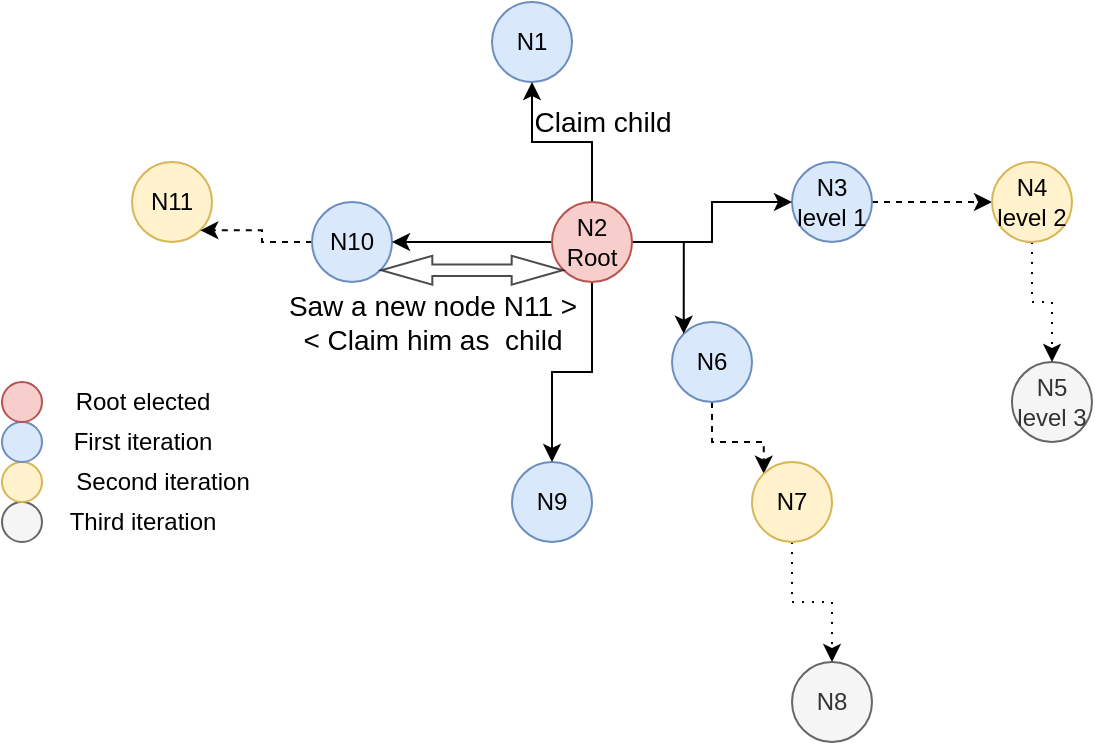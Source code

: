 <mxfile version="16.1.2" type="device"><diagram id="ZI_gQVebvuLND3NdOJyb" name="Page-1"><mxGraphModel dx="932" dy="606" grid="1" gridSize="10" guides="1" tooltips="1" connect="1" arrows="1" fold="1" page="1" pageScale="1" pageWidth="850" pageHeight="1100" math="0" shadow="0"><root><mxCell id="0"/><mxCell id="1" parent="0"/><mxCell id="pU3NN8mL_hv_iBalT4_g-25" style="edgeStyle=orthogonalEdgeStyle;rounded=0;orthogonalLoop=1;jettySize=auto;html=1;entryX=0;entryY=0;entryDx=0;entryDy=0;dashed=1;" parent="1" source="pU3NN8mL_hv_iBalT4_g-1" target="pU3NN8mL_hv_iBalT4_g-5" edge="1"><mxGeometry relative="1" as="geometry"/></mxCell><mxCell id="pU3NN8mL_hv_iBalT4_g-1" value="N6" style="ellipse;whiteSpace=wrap;html=1;aspect=fixed;fillColor=#dae8fc;strokeColor=#6c8ebf;" parent="1" vertex="1"><mxGeometry x="450" y="300" width="40" height="40" as="geometry"/></mxCell><mxCell id="pU3NN8mL_hv_iBalT4_g-2" value="N11" style="ellipse;whiteSpace=wrap;html=1;aspect=fixed;fillColor=#fff2cc;strokeColor=#d6b656;" parent="1" vertex="1"><mxGeometry x="180" y="220" width="40" height="40" as="geometry"/></mxCell><mxCell id="pU3NN8mL_hv_iBalT4_g-3" value="N8" style="ellipse;whiteSpace=wrap;html=1;aspect=fixed;fillColor=#f5f5f5;fontColor=#333333;strokeColor=#666666;" parent="1" vertex="1"><mxGeometry x="510" y="470" width="40" height="40" as="geometry"/></mxCell><mxCell id="pU3NN8mL_hv_iBalT4_g-4" value="N9" style="ellipse;whiteSpace=wrap;html=1;aspect=fixed;fillColor=#dae8fc;strokeColor=#6c8ebf;" parent="1" vertex="1"><mxGeometry x="370" y="370" width="40" height="40" as="geometry"/></mxCell><mxCell id="pU3NN8mL_hv_iBalT4_g-26" style="edgeStyle=orthogonalEdgeStyle;rounded=0;orthogonalLoop=1;jettySize=auto;html=1;dashed=1;dashPattern=1 4;" parent="1" source="pU3NN8mL_hv_iBalT4_g-5" target="pU3NN8mL_hv_iBalT4_g-3" edge="1"><mxGeometry relative="1" as="geometry"/></mxCell><mxCell id="pU3NN8mL_hv_iBalT4_g-5" value="N7" style="ellipse;whiteSpace=wrap;html=1;aspect=fixed;fillColor=#fff2cc;strokeColor=#d6b656;" parent="1" vertex="1"><mxGeometry x="490" y="370" width="40" height="40" as="geometry"/></mxCell><mxCell id="pU3NN8mL_hv_iBalT4_g-6" value="N1" style="ellipse;whiteSpace=wrap;html=1;aspect=fixed;fillColor=#dae8fc;strokeColor=#6c8ebf;" parent="1" vertex="1"><mxGeometry x="360" y="140" width="40" height="40" as="geometry"/></mxCell><mxCell id="pU3NN8mL_hv_iBalT4_g-24" style="edgeStyle=orthogonalEdgeStyle;rounded=0;orthogonalLoop=1;jettySize=auto;html=1;dashed=1;" parent="1" source="pU3NN8mL_hv_iBalT4_g-7" target="pU3NN8mL_hv_iBalT4_g-10" edge="1"><mxGeometry relative="1" as="geometry"/></mxCell><mxCell id="pU3NN8mL_hv_iBalT4_g-7" value="N3&lt;br&gt;level 1" style="ellipse;whiteSpace=wrap;html=1;aspect=fixed;fillColor=#dae8fc;strokeColor=#6c8ebf;" parent="1" vertex="1"><mxGeometry x="510" y="220" width="40" height="40" as="geometry"/></mxCell><mxCell id="pU3NN8mL_hv_iBalT4_g-23" style="edgeStyle=orthogonalEdgeStyle;rounded=0;orthogonalLoop=1;jettySize=auto;html=1;entryX=1;entryY=1;entryDx=0;entryDy=0;dashed=1;" parent="1" source="pU3NN8mL_hv_iBalT4_g-8" target="pU3NN8mL_hv_iBalT4_g-2" edge="1"><mxGeometry relative="1" as="geometry"/></mxCell><mxCell id="pU3NN8mL_hv_iBalT4_g-8" value="N10" style="ellipse;whiteSpace=wrap;html=1;aspect=fixed;fillColor=#dae8fc;strokeColor=#6c8ebf;" parent="1" vertex="1"><mxGeometry x="270" y="240" width="40" height="40" as="geometry"/></mxCell><mxCell id="pU3NN8mL_hv_iBalT4_g-9" value="N5&lt;br&gt;level 3" style="ellipse;whiteSpace=wrap;html=1;aspect=fixed;fillColor=#f5f5f5;fontColor=#333333;strokeColor=#666666;" parent="1" vertex="1"><mxGeometry x="620" y="320" width="40" height="40" as="geometry"/></mxCell><mxCell id="pU3NN8mL_hv_iBalT4_g-27" style="edgeStyle=orthogonalEdgeStyle;rounded=0;orthogonalLoop=1;jettySize=auto;html=1;dashed=1;dashPattern=1 4;" parent="1" source="pU3NN8mL_hv_iBalT4_g-10" target="pU3NN8mL_hv_iBalT4_g-9" edge="1"><mxGeometry relative="1" as="geometry"/></mxCell><mxCell id="pU3NN8mL_hv_iBalT4_g-10" value="N4&lt;br&gt;level 2" style="ellipse;whiteSpace=wrap;html=1;aspect=fixed;fillColor=#fff2cc;strokeColor=#d6b656;" parent="1" vertex="1"><mxGeometry x="610" y="220" width="40" height="40" as="geometry"/></mxCell><mxCell id="pU3NN8mL_hv_iBalT4_g-14" style="edgeStyle=orthogonalEdgeStyle;rounded=0;orthogonalLoop=1;jettySize=auto;html=1;entryX=0;entryY=0.5;entryDx=0;entryDy=0;" parent="1" source="pU3NN8mL_hv_iBalT4_g-11" target="pU3NN8mL_hv_iBalT4_g-7" edge="1"><mxGeometry relative="1" as="geometry"/></mxCell><mxCell id="pU3NN8mL_hv_iBalT4_g-15" style="edgeStyle=orthogonalEdgeStyle;rounded=0;orthogonalLoop=1;jettySize=auto;html=1;" parent="1" source="pU3NN8mL_hv_iBalT4_g-11" target="pU3NN8mL_hv_iBalT4_g-6" edge="1"><mxGeometry relative="1" as="geometry"/></mxCell><mxCell id="pU3NN8mL_hv_iBalT4_g-16" style="edgeStyle=orthogonalEdgeStyle;rounded=0;orthogonalLoop=1;jettySize=auto;html=1;" parent="1" source="pU3NN8mL_hv_iBalT4_g-11" target="pU3NN8mL_hv_iBalT4_g-8" edge="1"><mxGeometry relative="1" as="geometry"/></mxCell><mxCell id="pU3NN8mL_hv_iBalT4_g-17" style="edgeStyle=orthogonalEdgeStyle;rounded=0;orthogonalLoop=1;jettySize=auto;html=1;" parent="1" source="pU3NN8mL_hv_iBalT4_g-11" target="pU3NN8mL_hv_iBalT4_g-4" edge="1"><mxGeometry relative="1" as="geometry"/></mxCell><mxCell id="pU3NN8mL_hv_iBalT4_g-18" style="edgeStyle=orthogonalEdgeStyle;rounded=0;orthogonalLoop=1;jettySize=auto;html=1;entryX=0;entryY=0;entryDx=0;entryDy=0;" parent="1" source="pU3NN8mL_hv_iBalT4_g-11" target="pU3NN8mL_hv_iBalT4_g-1" edge="1"><mxGeometry relative="1" as="geometry"/></mxCell><mxCell id="pU3NN8mL_hv_iBalT4_g-11" value="N2&lt;br&gt;Root" style="ellipse;whiteSpace=wrap;html=1;aspect=fixed;fillColor=#f8cecc;strokeColor=#b85450;" parent="1" vertex="1"><mxGeometry x="390" y="240" width="40" height="40" as="geometry"/></mxCell><mxCell id="pU3NN8mL_hv_iBalT4_g-19" value="Claim child" style="text;html=1;align=center;verticalAlign=middle;resizable=0;points=[];autosize=1;strokeColor=none;fillColor=none;fontSize=14;" parent="1" vertex="1"><mxGeometry x="375" y="190" width="80" height="20" as="geometry"/></mxCell><mxCell id="pU3NN8mL_hv_iBalT4_g-21" value="Saw a new node N11 &amp;gt;&lt;br style=&quot;font-size: 14px&quot;&gt;&amp;lt; Claim him as&amp;nbsp; child" style="text;html=1;align=center;verticalAlign=middle;resizable=0;points=[];autosize=1;strokeColor=none;fillColor=none;fontSize=14;" parent="1" vertex="1"><mxGeometry x="250" y="280" width="160" height="40" as="geometry"/></mxCell><mxCell id="pU3NN8mL_hv_iBalT4_g-22" value="" style="endArrow=classic;startArrow=classic;html=1;rounded=0;entryX=0;entryY=1;entryDx=0;entryDy=0;exitX=1;exitY=1;exitDx=0;exitDy=0;shape=flexArrow;endSize=8.175;startSize=8.175;strokeWidth=1;strokeColor=default;opacity=70;width=5.833;endWidth=7.639;startWidth=7.639;" parent="1" source="pU3NN8mL_hv_iBalT4_g-8" target="pU3NN8mL_hv_iBalT4_g-11" edge="1"><mxGeometry width="50" height="50" relative="1" as="geometry"><mxPoint x="340" y="320" as="sourcePoint"/><mxPoint x="390" y="270" as="targetPoint"/></mxGeometry></mxCell><mxCell id="xVOcs1VOICe6YpsqweJs-2" value="" style="ellipse;whiteSpace=wrap;html=1;aspect=fixed;fillColor=#f5f5f5;fontColor=#333333;strokeColor=#666666;" vertex="1" parent="1"><mxGeometry x="115" y="390" width="20" height="20" as="geometry"/></mxCell><mxCell id="xVOcs1VOICe6YpsqweJs-3" value="Third iteration" style="text;html=1;align=center;verticalAlign=middle;resizable=0;points=[];autosize=1;strokeColor=none;fillColor=none;" vertex="1" parent="1"><mxGeometry x="140" y="390" width="90" height="20" as="geometry"/></mxCell><mxCell id="xVOcs1VOICe6YpsqweJs-4" value="" style="ellipse;whiteSpace=wrap;html=1;aspect=fixed;fillColor=#fff2cc;strokeColor=#d6b656;" vertex="1" parent="1"><mxGeometry x="115" y="370" width="20" height="20" as="geometry"/></mxCell><mxCell id="xVOcs1VOICe6YpsqweJs-5" value="Second iteration" style="text;html=1;align=center;verticalAlign=middle;resizable=0;points=[];autosize=1;strokeColor=none;fillColor=none;" vertex="1" parent="1"><mxGeometry x="145" y="370" width="100" height="20" as="geometry"/></mxCell><mxCell id="xVOcs1VOICe6YpsqweJs-6" value="" style="ellipse;whiteSpace=wrap;html=1;aspect=fixed;fillColor=#dae8fc;strokeColor=#6c8ebf;" vertex="1" parent="1"><mxGeometry x="115" y="350" width="20" height="20" as="geometry"/></mxCell><mxCell id="xVOcs1VOICe6YpsqweJs-7" value="First iteration" style="text;html=1;align=center;verticalAlign=middle;resizable=0;points=[];autosize=1;strokeColor=none;fillColor=none;" vertex="1" parent="1"><mxGeometry x="145" y="350" width="80" height="20" as="geometry"/></mxCell><mxCell id="xVOcs1VOICe6YpsqweJs-8" value="" style="ellipse;whiteSpace=wrap;html=1;aspect=fixed;fillColor=#f8cecc;strokeColor=#b85450;" vertex="1" parent="1"><mxGeometry x="115" y="330" width="20" height="20" as="geometry"/></mxCell><mxCell id="xVOcs1VOICe6YpsqweJs-9" value="Root elected" style="text;html=1;align=center;verticalAlign=middle;resizable=0;points=[];autosize=1;strokeColor=none;fillColor=none;" vertex="1" parent="1"><mxGeometry x="145" y="330" width="80" height="20" as="geometry"/></mxCell></root></mxGraphModel></diagram></mxfile>